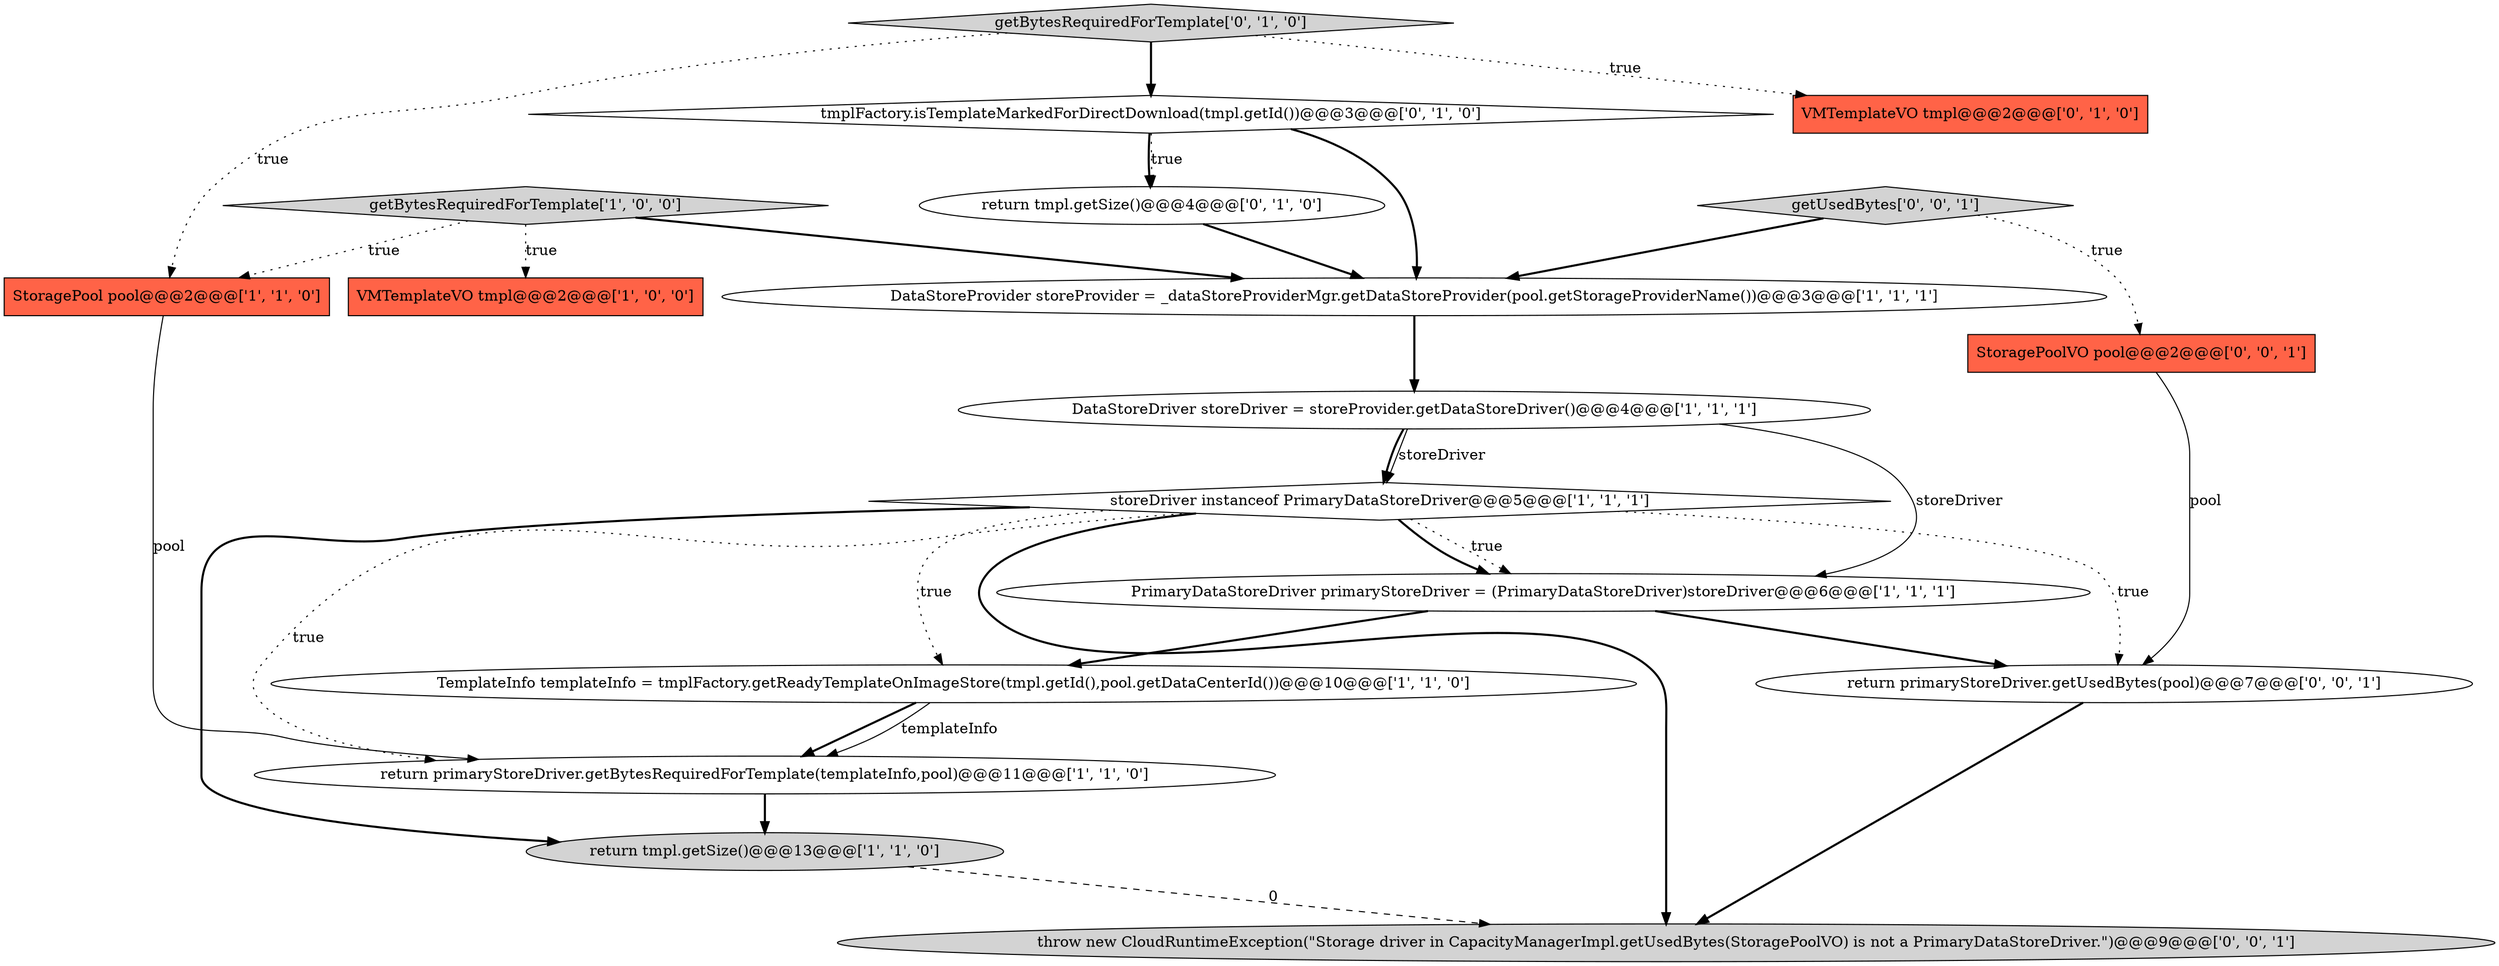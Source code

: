digraph {
1 [style = filled, label = "StoragePool pool@@@2@@@['1', '1', '0']", fillcolor = tomato, shape = box image = "AAA0AAABBB1BBB"];
15 [style = filled, label = "return primaryStoreDriver.getUsedBytes(pool)@@@7@@@['0', '0', '1']", fillcolor = white, shape = ellipse image = "AAA0AAABBB3BBB"];
16 [style = filled, label = "StoragePoolVO pool@@@2@@@['0', '0', '1']", fillcolor = tomato, shape = box image = "AAA0AAABBB3BBB"];
12 [style = filled, label = "return tmpl.getSize()@@@4@@@['0', '1', '0']", fillcolor = white, shape = ellipse image = "AAA1AAABBB2BBB"];
3 [style = filled, label = "DataStoreProvider storeProvider = _dataStoreProviderMgr.getDataStoreProvider(pool.getStorageProviderName())@@@3@@@['1', '1', '1']", fillcolor = white, shape = ellipse image = "AAA0AAABBB1BBB"];
0 [style = filled, label = "VMTemplateVO tmpl@@@2@@@['1', '0', '0']", fillcolor = tomato, shape = box image = "AAA0AAABBB1BBB"];
2 [style = filled, label = "return tmpl.getSize()@@@13@@@['1', '1', '0']", fillcolor = lightgray, shape = ellipse image = "AAA0AAABBB1BBB"];
8 [style = filled, label = "getBytesRequiredForTemplate['1', '0', '0']", fillcolor = lightgray, shape = diamond image = "AAA0AAABBB1BBB"];
14 [style = filled, label = "throw new CloudRuntimeException(\"Storage driver in CapacityManagerImpl.getUsedBytes(StoragePoolVO) is not a PrimaryDataStoreDriver.\")@@@9@@@['0', '0', '1']", fillcolor = lightgray, shape = ellipse image = "AAA0AAABBB3BBB"];
17 [style = filled, label = "getUsedBytes['0', '0', '1']", fillcolor = lightgray, shape = diamond image = "AAA0AAABBB3BBB"];
10 [style = filled, label = "tmplFactory.isTemplateMarkedForDirectDownload(tmpl.getId())@@@3@@@['0', '1', '0']", fillcolor = white, shape = diamond image = "AAA1AAABBB2BBB"];
4 [style = filled, label = "TemplateInfo templateInfo = tmplFactory.getReadyTemplateOnImageStore(tmpl.getId(),pool.getDataCenterId())@@@10@@@['1', '1', '0']", fillcolor = white, shape = ellipse image = "AAA0AAABBB1BBB"];
5 [style = filled, label = "storeDriver instanceof PrimaryDataStoreDriver@@@5@@@['1', '1', '1']", fillcolor = white, shape = diamond image = "AAA0AAABBB1BBB"];
11 [style = filled, label = "VMTemplateVO tmpl@@@2@@@['0', '1', '0']", fillcolor = tomato, shape = box image = "AAA0AAABBB2BBB"];
6 [style = filled, label = "DataStoreDriver storeDriver = storeProvider.getDataStoreDriver()@@@4@@@['1', '1', '1']", fillcolor = white, shape = ellipse image = "AAA0AAABBB1BBB"];
9 [style = filled, label = "return primaryStoreDriver.getBytesRequiredForTemplate(templateInfo,pool)@@@11@@@['1', '1', '0']", fillcolor = white, shape = ellipse image = "AAA0AAABBB1BBB"];
13 [style = filled, label = "getBytesRequiredForTemplate['0', '1', '0']", fillcolor = lightgray, shape = diamond image = "AAA0AAABBB2BBB"];
7 [style = filled, label = "PrimaryDataStoreDriver primaryStoreDriver = (PrimaryDataStoreDriver)storeDriver@@@6@@@['1', '1', '1']", fillcolor = white, shape = ellipse image = "AAA0AAABBB1BBB"];
5->2 [style = bold, label=""];
5->14 [style = bold, label=""];
13->1 [style = dotted, label="true"];
17->16 [style = dotted, label="true"];
10->12 [style = dotted, label="true"];
5->9 [style = dotted, label="true"];
6->7 [style = solid, label="storeDriver"];
13->11 [style = dotted, label="true"];
9->2 [style = bold, label=""];
5->4 [style = dotted, label="true"];
5->15 [style = dotted, label="true"];
5->7 [style = dotted, label="true"];
17->3 [style = bold, label=""];
8->3 [style = bold, label=""];
10->3 [style = bold, label=""];
1->9 [style = solid, label="pool"];
3->6 [style = bold, label=""];
10->12 [style = bold, label=""];
15->14 [style = bold, label=""];
7->4 [style = bold, label=""];
12->3 [style = bold, label=""];
2->14 [style = dashed, label="0"];
4->9 [style = bold, label=""];
4->9 [style = solid, label="templateInfo"];
6->5 [style = solid, label="storeDriver"];
6->5 [style = bold, label=""];
16->15 [style = solid, label="pool"];
7->15 [style = bold, label=""];
13->10 [style = bold, label=""];
8->1 [style = dotted, label="true"];
5->7 [style = bold, label=""];
8->0 [style = dotted, label="true"];
}
